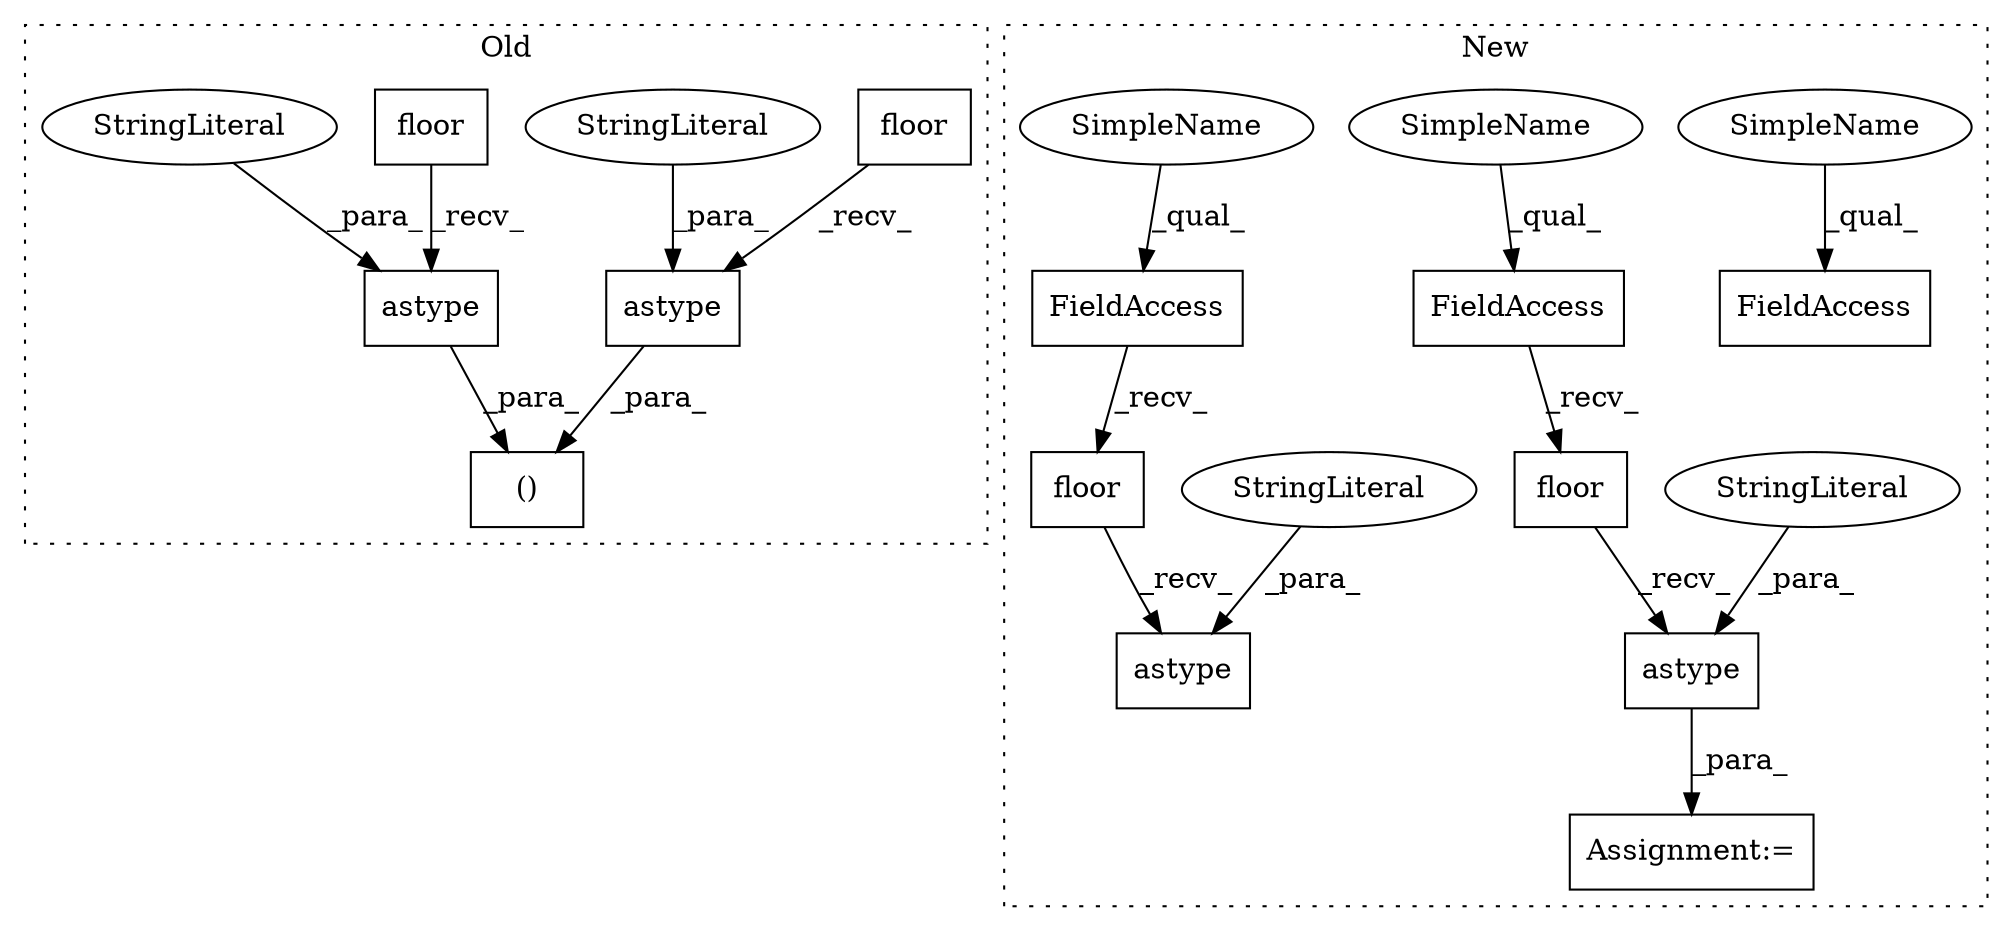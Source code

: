 digraph G {
subgraph cluster0 {
1 [label="floor" a="32" s="5737,5748" l="6,1" shape="box"];
5 [label="astype" a="32" s="5750,5764" l="7,1" shape="box"];
10 [label="StringLiteral" a="45" s="5757" l="7" shape="ellipse"];
11 [label="()" a="106" s="5737" l="69" shape="box"];
12 [label="floor" a="32" s="5778,5789" l="6,1" shape="box"];
14 [label="astype" a="32" s="5791,5805" l="7,1" shape="box"];
16 [label="StringLiteral" a="45" s="5798" l="7" shape="ellipse"];
label = "Old";
style="dotted";
}
subgraph cluster1 {
2 [label="astype" a="32" s="5802,5816" l="7,1" shape="box"];
3 [label="floor" a="32" s="5789,5800" l="6,1" shape="box"];
4 [label="StringLiteral" a="45" s="5809" l="7" shape="ellipse"];
6 [label="FieldAccess" a="22" s="5775" l="13" shape="box"];
7 [label="FieldAccess" a="22" s="5892" l="13" shape="box"];
8 [label="FieldAccess" a="22" s="5834" l="13" shape="box"];
9 [label="floor" a="32" s="5848,5859" l="6,1" shape="box"];
13 [label="astype" a="32" s="5861,5875" l="7,1" shape="box"];
15 [label="StringLiteral" a="45" s="5868" l="7" shape="ellipse"];
17 [label="Assignment:=" a="7" s="5833" l="1" shape="box"];
18 [label="SimpleName" a="42" s="5892" l="6" shape="ellipse"];
19 [label="SimpleName" a="42" s="5834" l="6" shape="ellipse"];
20 [label="SimpleName" a="42" s="5775" l="6" shape="ellipse"];
label = "New";
style="dotted";
}
1 -> 5 [label="_recv_"];
3 -> 2 [label="_recv_"];
4 -> 2 [label="_para_"];
5 -> 11 [label="_para_"];
6 -> 3 [label="_recv_"];
8 -> 9 [label="_recv_"];
9 -> 13 [label="_recv_"];
10 -> 5 [label="_para_"];
12 -> 14 [label="_recv_"];
13 -> 17 [label="_para_"];
14 -> 11 [label="_para_"];
15 -> 13 [label="_para_"];
16 -> 14 [label="_para_"];
18 -> 7 [label="_qual_"];
19 -> 8 [label="_qual_"];
20 -> 6 [label="_qual_"];
}